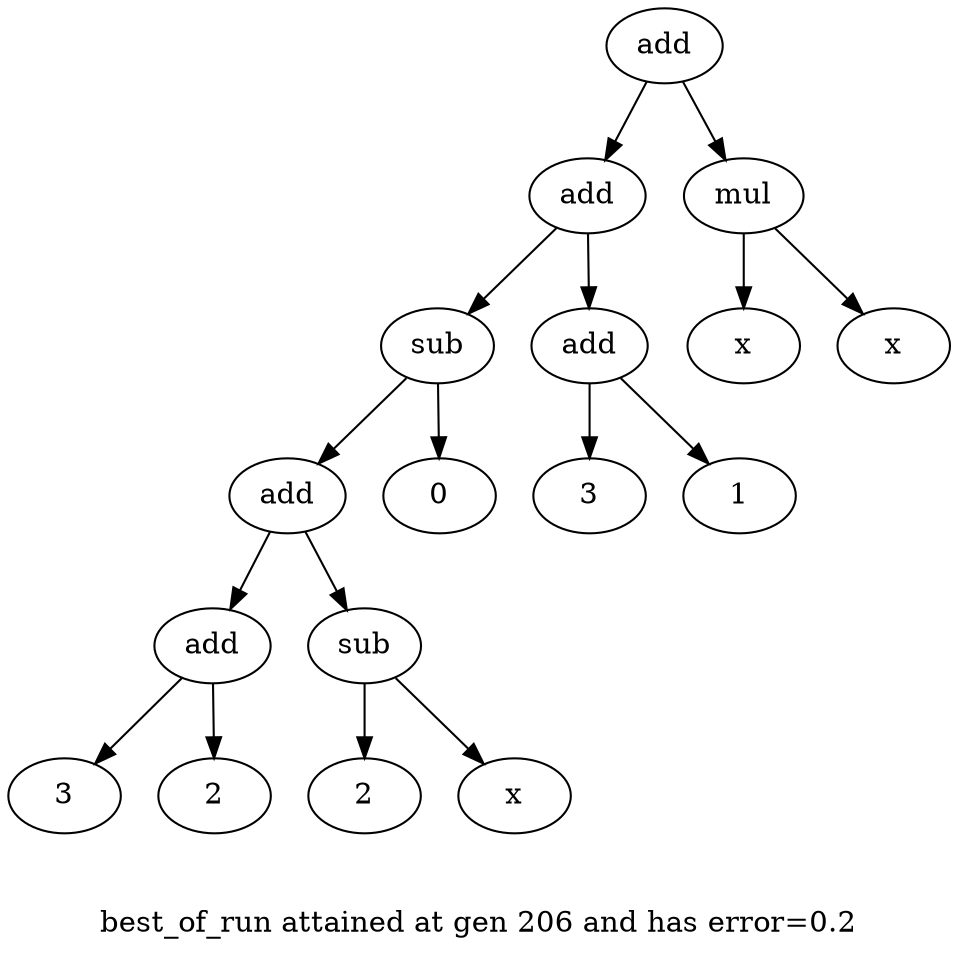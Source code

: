 digraph {
	graph [label="

best_of_run attained at gen 206 and has error=0.2"]
	0 [label=add]
	0 -> 1
	1 [label=add]
	1 -> 2
	2 [label=sub]
	2 -> 3
	3 [label=add]
	3 -> 4
	4 [label=add]
	4 -> 5
	5 [label=3]
	4 -> 6
	6 [label=2]
	3 -> 7
	7 [label=sub]
	7 -> 8
	8 [label=2]
	7 -> 9
	9 [label=x]
	2 -> 10
	10 [label=0]
	1 -> 11
	11 [label=add]
	11 -> 12
	12 [label=3]
	11 -> 13
	13 [label=1]
	0 -> 14
	14 [label=mul]
	14 -> 15
	15 [label=x]
	14 -> 16
	16 [label=x]
}

